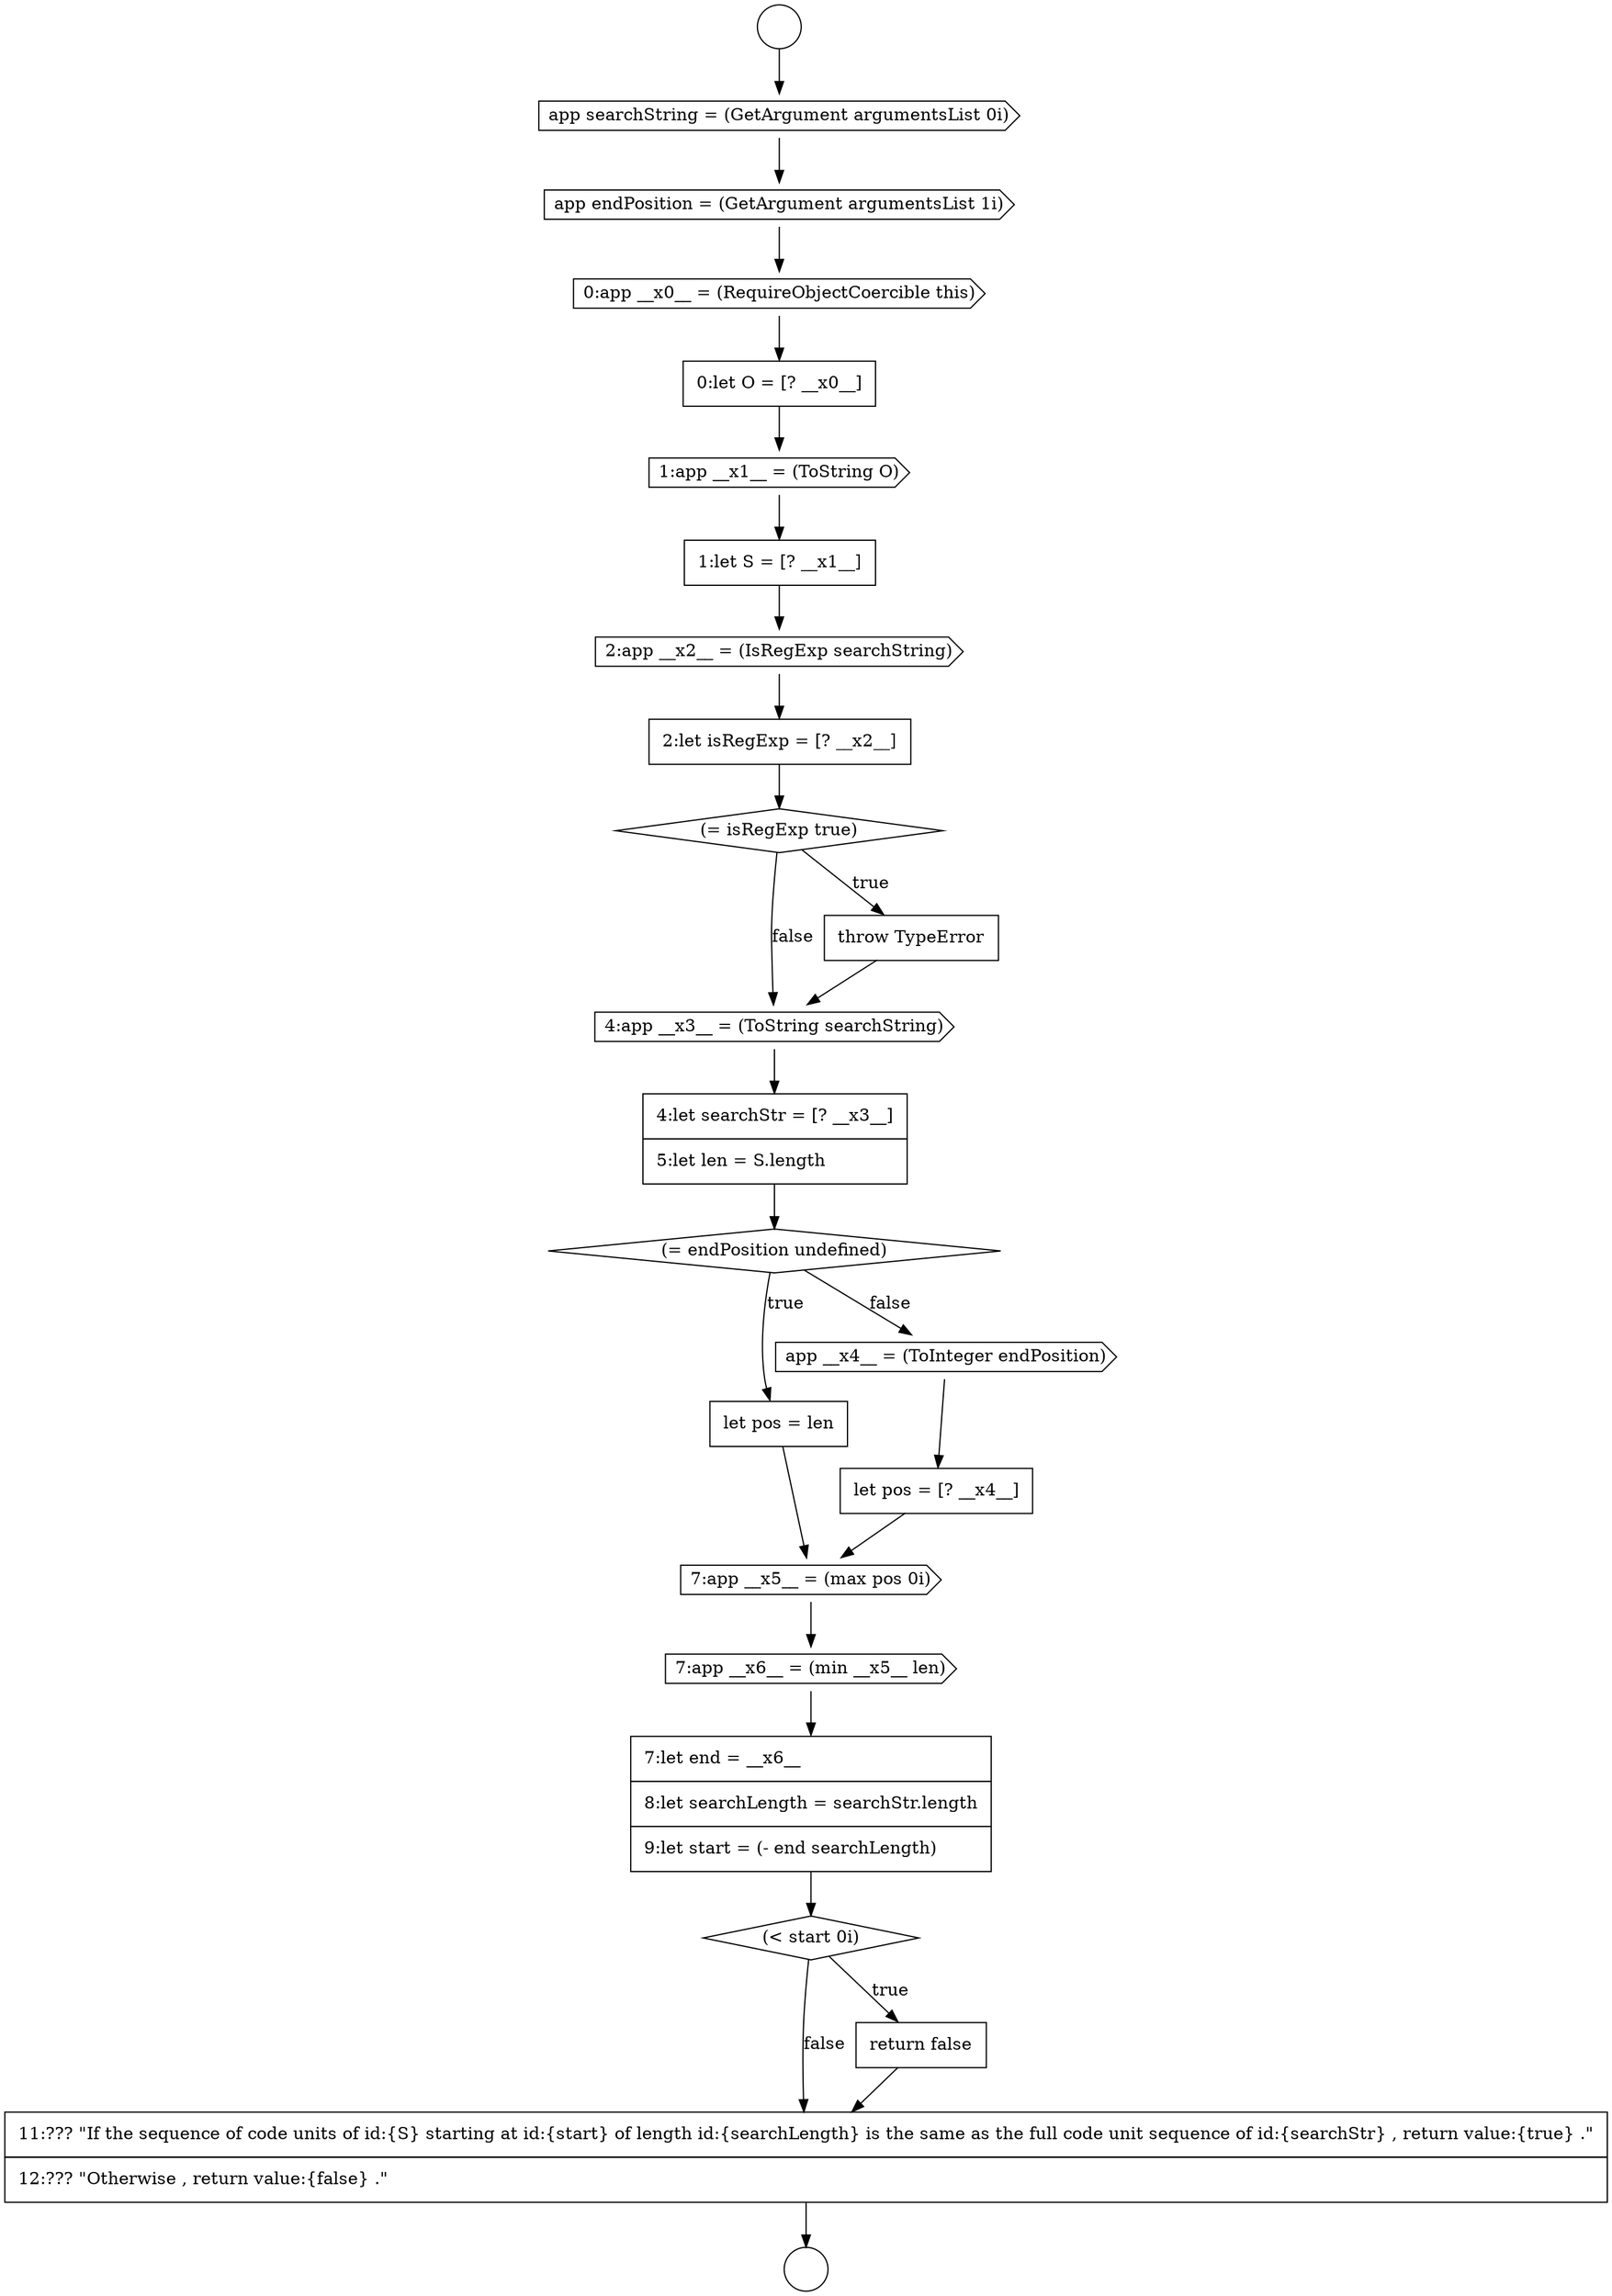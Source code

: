 digraph {
  node13056 [shape=cds, label=<<font color="black">7:app __x6__ = (min __x5__ len)</font>> color="black" fillcolor="white" style=filled]
  node13039 [shape=cds, label=<<font color="black">app searchString = (GetArgument argumentsList 0i)</font>> color="black" fillcolor="white" style=filled]
  node13055 [shape=cds, label=<<font color="black">7:app __x5__ = (max pos 0i)</font>> color="black" fillcolor="white" style=filled]
  node13046 [shape=none, margin=0, label=<<font color="black">
    <table border="0" cellborder="1" cellspacing="0" cellpadding="10">
      <tr><td align="left">2:let isRegExp = [? __x2__]</td></tr>
    </table>
  </font>> color="black" fillcolor="white" style=filled]
  node13041 [shape=cds, label=<<font color="black">0:app __x0__ = (RequireObjectCoercible this)</font>> color="black" fillcolor="white" style=filled]
  node13060 [shape=none, margin=0, label=<<font color="black">
    <table border="0" cellborder="1" cellspacing="0" cellpadding="10">
      <tr><td align="left">11:??? &quot;If the sequence of code units of id:{S} starting at id:{start} of length id:{searchLength} is the same as the full code unit sequence of id:{searchStr} , return value:{true} .&quot;</td></tr>
      <tr><td align="left">12:??? &quot;Otherwise , return value:{false} .&quot;</td></tr>
    </table>
  </font>> color="black" fillcolor="white" style=filled]
  node13054 [shape=none, margin=0, label=<<font color="black">
    <table border="0" cellborder="1" cellspacing="0" cellpadding="10">
      <tr><td align="left">let pos = [? __x4__]</td></tr>
    </table>
  </font>> color="black" fillcolor="white" style=filled]
  node13050 [shape=none, margin=0, label=<<font color="black">
    <table border="0" cellborder="1" cellspacing="0" cellpadding="10">
      <tr><td align="left">4:let searchStr = [? __x3__]</td></tr>
      <tr><td align="left">5:let len = S.length</td></tr>
    </table>
  </font>> color="black" fillcolor="white" style=filled]
  node13057 [shape=none, margin=0, label=<<font color="black">
    <table border="0" cellborder="1" cellspacing="0" cellpadding="10">
      <tr><td align="left">7:let end = __x6__</td></tr>
      <tr><td align="left">8:let searchLength = searchStr.length</td></tr>
      <tr><td align="left">9:let start = (- end searchLength)</td></tr>
    </table>
  </font>> color="black" fillcolor="white" style=filled]
  node13040 [shape=cds, label=<<font color="black">app endPosition = (GetArgument argumentsList 1i)</font>> color="black" fillcolor="white" style=filled]
  node13043 [shape=cds, label=<<font color="black">1:app __x1__ = (ToString O)</font>> color="black" fillcolor="white" style=filled]
  node13052 [shape=none, margin=0, label=<<font color="black">
    <table border="0" cellborder="1" cellspacing="0" cellpadding="10">
      <tr><td align="left">let pos = len</td></tr>
    </table>
  </font>> color="black" fillcolor="white" style=filled]
  node13058 [shape=diamond, label=<<font color="black">(&lt; start 0i)</font>> color="black" fillcolor="white" style=filled]
  node13045 [shape=cds, label=<<font color="black">2:app __x2__ = (IsRegExp searchString)</font>> color="black" fillcolor="white" style=filled]
  node13044 [shape=none, margin=0, label=<<font color="black">
    <table border="0" cellborder="1" cellspacing="0" cellpadding="10">
      <tr><td align="left">1:let S = [? __x1__]</td></tr>
    </table>
  </font>> color="black" fillcolor="white" style=filled]
  node13038 [shape=circle label=" " color="black" fillcolor="white" style=filled]
  node13059 [shape=none, margin=0, label=<<font color="black">
    <table border="0" cellborder="1" cellspacing="0" cellpadding="10">
      <tr><td align="left">return false</td></tr>
    </table>
  </font>> color="black" fillcolor="white" style=filled]
  node13051 [shape=diamond, label=<<font color="black">(= endPosition undefined)</font>> color="black" fillcolor="white" style=filled]
  node13049 [shape=cds, label=<<font color="black">4:app __x3__ = (ToString searchString)</font>> color="black" fillcolor="white" style=filled]
  node13047 [shape=diamond, label=<<font color="black">(= isRegExp true)</font>> color="black" fillcolor="white" style=filled]
  node13042 [shape=none, margin=0, label=<<font color="black">
    <table border="0" cellborder="1" cellspacing="0" cellpadding="10">
      <tr><td align="left">0:let O = [? __x0__]</td></tr>
    </table>
  </font>> color="black" fillcolor="white" style=filled]
  node13037 [shape=circle label=" " color="black" fillcolor="white" style=filled]
  node13053 [shape=cds, label=<<font color="black">app __x4__ = (ToInteger endPosition)</font>> color="black" fillcolor="white" style=filled]
  node13048 [shape=none, margin=0, label=<<font color="black">
    <table border="0" cellborder="1" cellspacing="0" cellpadding="10">
      <tr><td align="left">throw TypeError</td></tr>
    </table>
  </font>> color="black" fillcolor="white" style=filled]
  node13054 -> node13055 [ color="black"]
  node13044 -> node13045 [ color="black"]
  node13060 -> node13038 [ color="black"]
  node13056 -> node13057 [ color="black"]
  node13037 -> node13039 [ color="black"]
  node13047 -> node13048 [label=<<font color="black">true</font>> color="black"]
  node13047 -> node13049 [label=<<font color="black">false</font>> color="black"]
  node13042 -> node13043 [ color="black"]
  node13051 -> node13052 [label=<<font color="black">true</font>> color="black"]
  node13051 -> node13053 [label=<<font color="black">false</font>> color="black"]
  node13057 -> node13058 [ color="black"]
  node13053 -> node13054 [ color="black"]
  node13059 -> node13060 [ color="black"]
  node13058 -> node13059 [label=<<font color="black">true</font>> color="black"]
  node13058 -> node13060 [label=<<font color="black">false</font>> color="black"]
  node13041 -> node13042 [ color="black"]
  node13046 -> node13047 [ color="black"]
  node13052 -> node13055 [ color="black"]
  node13039 -> node13040 [ color="black"]
  node13049 -> node13050 [ color="black"]
  node13040 -> node13041 [ color="black"]
  node13055 -> node13056 [ color="black"]
  node13043 -> node13044 [ color="black"]
  node13048 -> node13049 [ color="black"]
  node13045 -> node13046 [ color="black"]
  node13050 -> node13051 [ color="black"]
}
